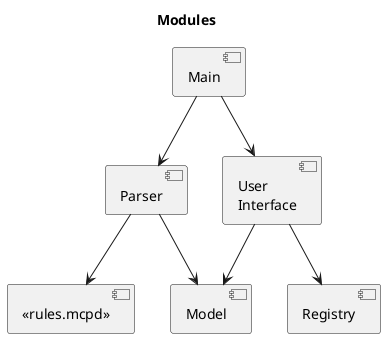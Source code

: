 @startuml

title Modules

[Main] as main
[Parser] as parser
[Model] as model
[Registry] as registry
[<<rules.mcpd>>] as rules
[User\nInterface] as ui

main --> ui
main --> parser
ui --> model
ui --> registry
parser --> model
parser --> rules

@enduml
